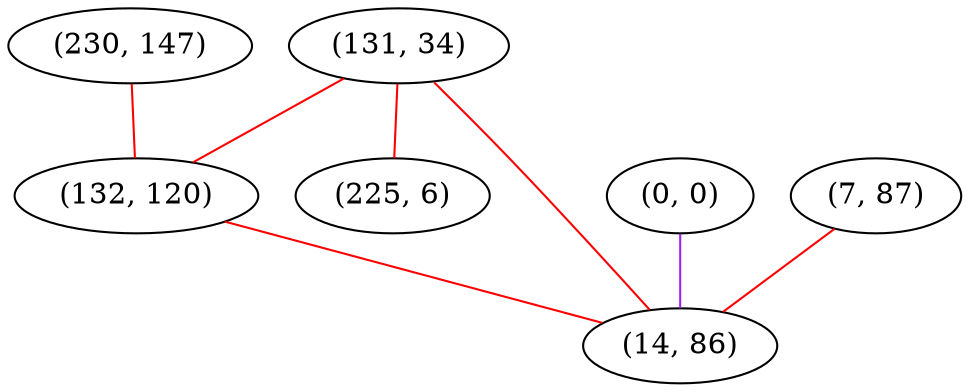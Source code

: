 graph "" {
"(230, 147)";
"(131, 34)";
"(0, 0)";
"(225, 6)";
"(132, 120)";
"(7, 87)";
"(14, 86)";
"(230, 147)" -- "(132, 120)"  [color=red, key=0, weight=1];
"(131, 34)" -- "(132, 120)"  [color=red, key=0, weight=1];
"(131, 34)" -- "(225, 6)"  [color=red, key=0, weight=1];
"(131, 34)" -- "(14, 86)"  [color=red, key=0, weight=1];
"(0, 0)" -- "(14, 86)"  [color=purple, key=0, weight=4];
"(132, 120)" -- "(14, 86)"  [color=red, key=0, weight=1];
"(7, 87)" -- "(14, 86)"  [color=red, key=0, weight=1];
}
